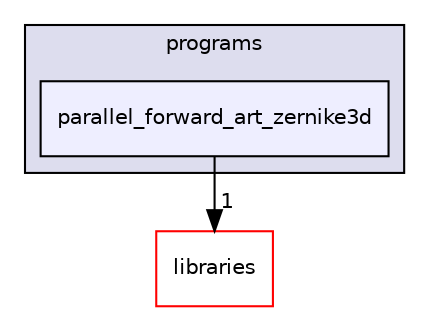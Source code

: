 digraph "xmipp/legacy/applications/programs/parallel_forward_art_zernike3d" {
  compound=true
  node [ fontsize="10", fontname="Helvetica"];
  edge [ labelfontsize="10", labelfontname="Helvetica"];
  subgraph clusterdir_a205c211814f26c7bbd02dbfc70fcda8 {
    graph [ bgcolor="#ddddee", pencolor="black", label="programs" fontname="Helvetica", fontsize="10", URL="dir_a205c211814f26c7bbd02dbfc70fcda8.html"]
  dir_3177b9a8982c94f1923245c1b5cb6f83 [shape=box, label="parallel_forward_art_zernike3d", style="filled", fillcolor="#eeeeff", pencolor="black", URL="dir_3177b9a8982c94f1923245c1b5cb6f83.html"];
  }
  dir_ec5db26cfb72886407809adaaec84b8a [shape=box label="libraries" fillcolor="white" style="filled" color="red" URL="dir_ec5db26cfb72886407809adaaec84b8a.html"];
  dir_3177b9a8982c94f1923245c1b5cb6f83->dir_ec5db26cfb72886407809adaaec84b8a [headlabel="1", labeldistance=1.5 headhref="dir_000299_000325.html"];
}
